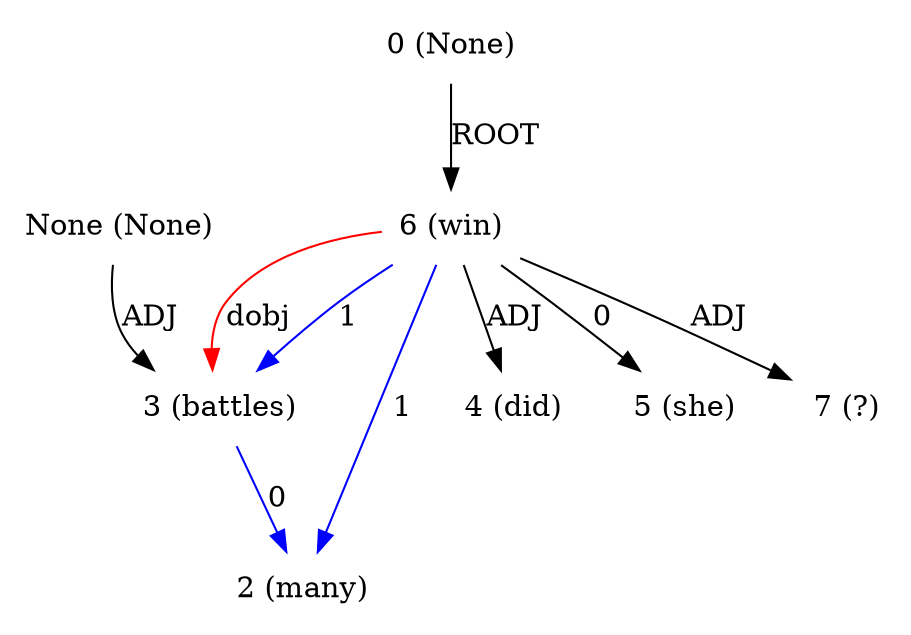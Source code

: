 digraph G{
edge [dir=forward]
node [shape=plaintext]

None [label="None (None)"]
None -> 3 [label="ADJ"]
0 [label="0 (None)"]
0 -> 6 [label="ROOT"]
2 [label="2 (many)"]
3 [label="3 (battles)"]
3 -> 2 [label="0", color="blue"]
6 -> 3 [label="dobj", color="red"]
4 [label="4 (did)"]
5 [label="5 (she)"]
6 [label="6 (win)"]
6 -> 2 [label="1", color="blue"]
6 -> 3 [label="1", color="blue"]
6 -> 5 [label="0"]
6 -> 4 [label="ADJ"]
6 -> 7 [label="ADJ"]
7 [label="7 (?)"]
}
